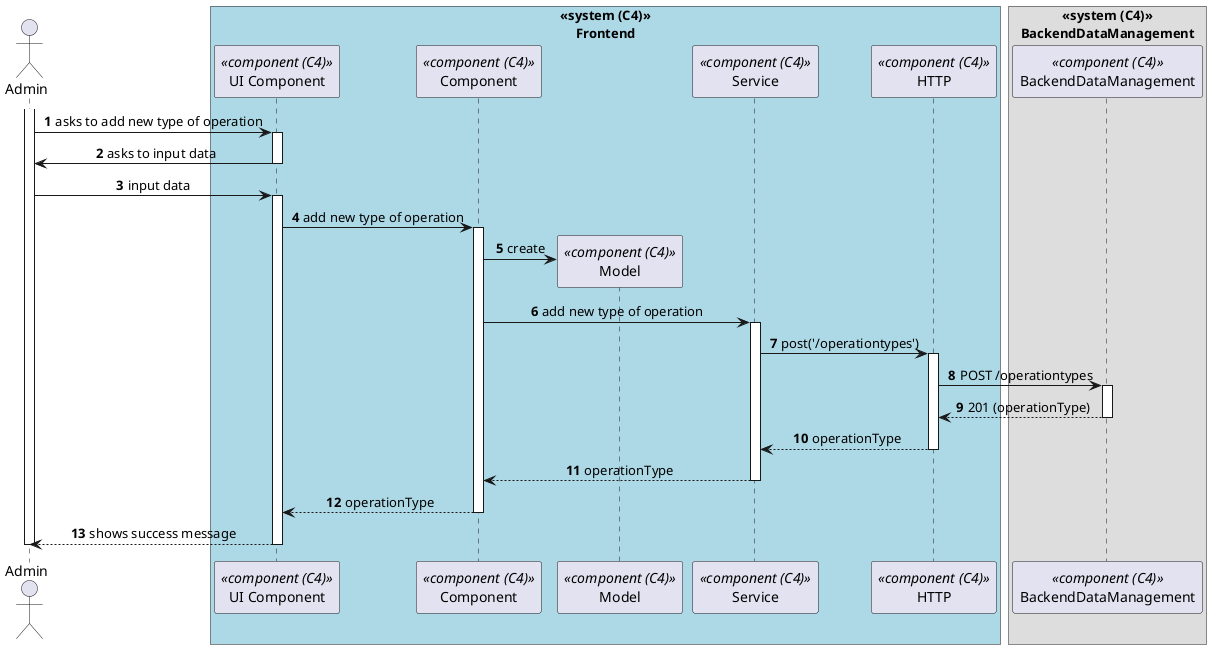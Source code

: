 @startuml process-view
autonumber
skinparam DefaultTextAlignment center
actor Admin as "Admin"
box "<<system (C4)>>\nFrontend"#LightBlue
    participant ComponentUI as "UI Component" <<component (C4)>>
    participant Component as "Component" <<component (C4)>>
    participant Model as "Model" <<component (C4)>>
    participant Service as "Service" <<component (C4)>>
    participant HTTP as "HTTP" <<component (C4)>>
end box

box "<<system (C4)>>\nBackendDataManagement"
  participant BackendDataManagement as "BackendDataManagement" <<component (C4)>>
end box

activate Admin

    Admin -> ComponentUI : asks to add new type of operation
    activate ComponentUI

        ComponentUI -> Admin : asks to input data

    deactivate ComponentUI

    Admin -> ComponentUI : input data
    
    activate ComponentUI
    
        ComponentUI -> Component : add new type of operation
        activate Component

            Component -> Model** : create
            
            Component -> Service : add new type of operation
            activate Service

                Service -> HTTP : post('/operationtypes')

                activate HTTP
                    HTTP -> BackendDataManagement : POST /operationtypes

                    activate BackendDataManagement

                        BackendDataManagement --> HTTP : 201 (operationType)

                    deactivate BackendDataManagement

                    HTTP --> Service : operationType

                deactivate HTTP

                Service --> Component : operationType
            deactivate Service

            Component --> ComponentUI : operationType
        deactivate Component

    Admin <-- ComponentUI : shows success message
    deactivate ComponentUI

deactivate Admin

@enduml